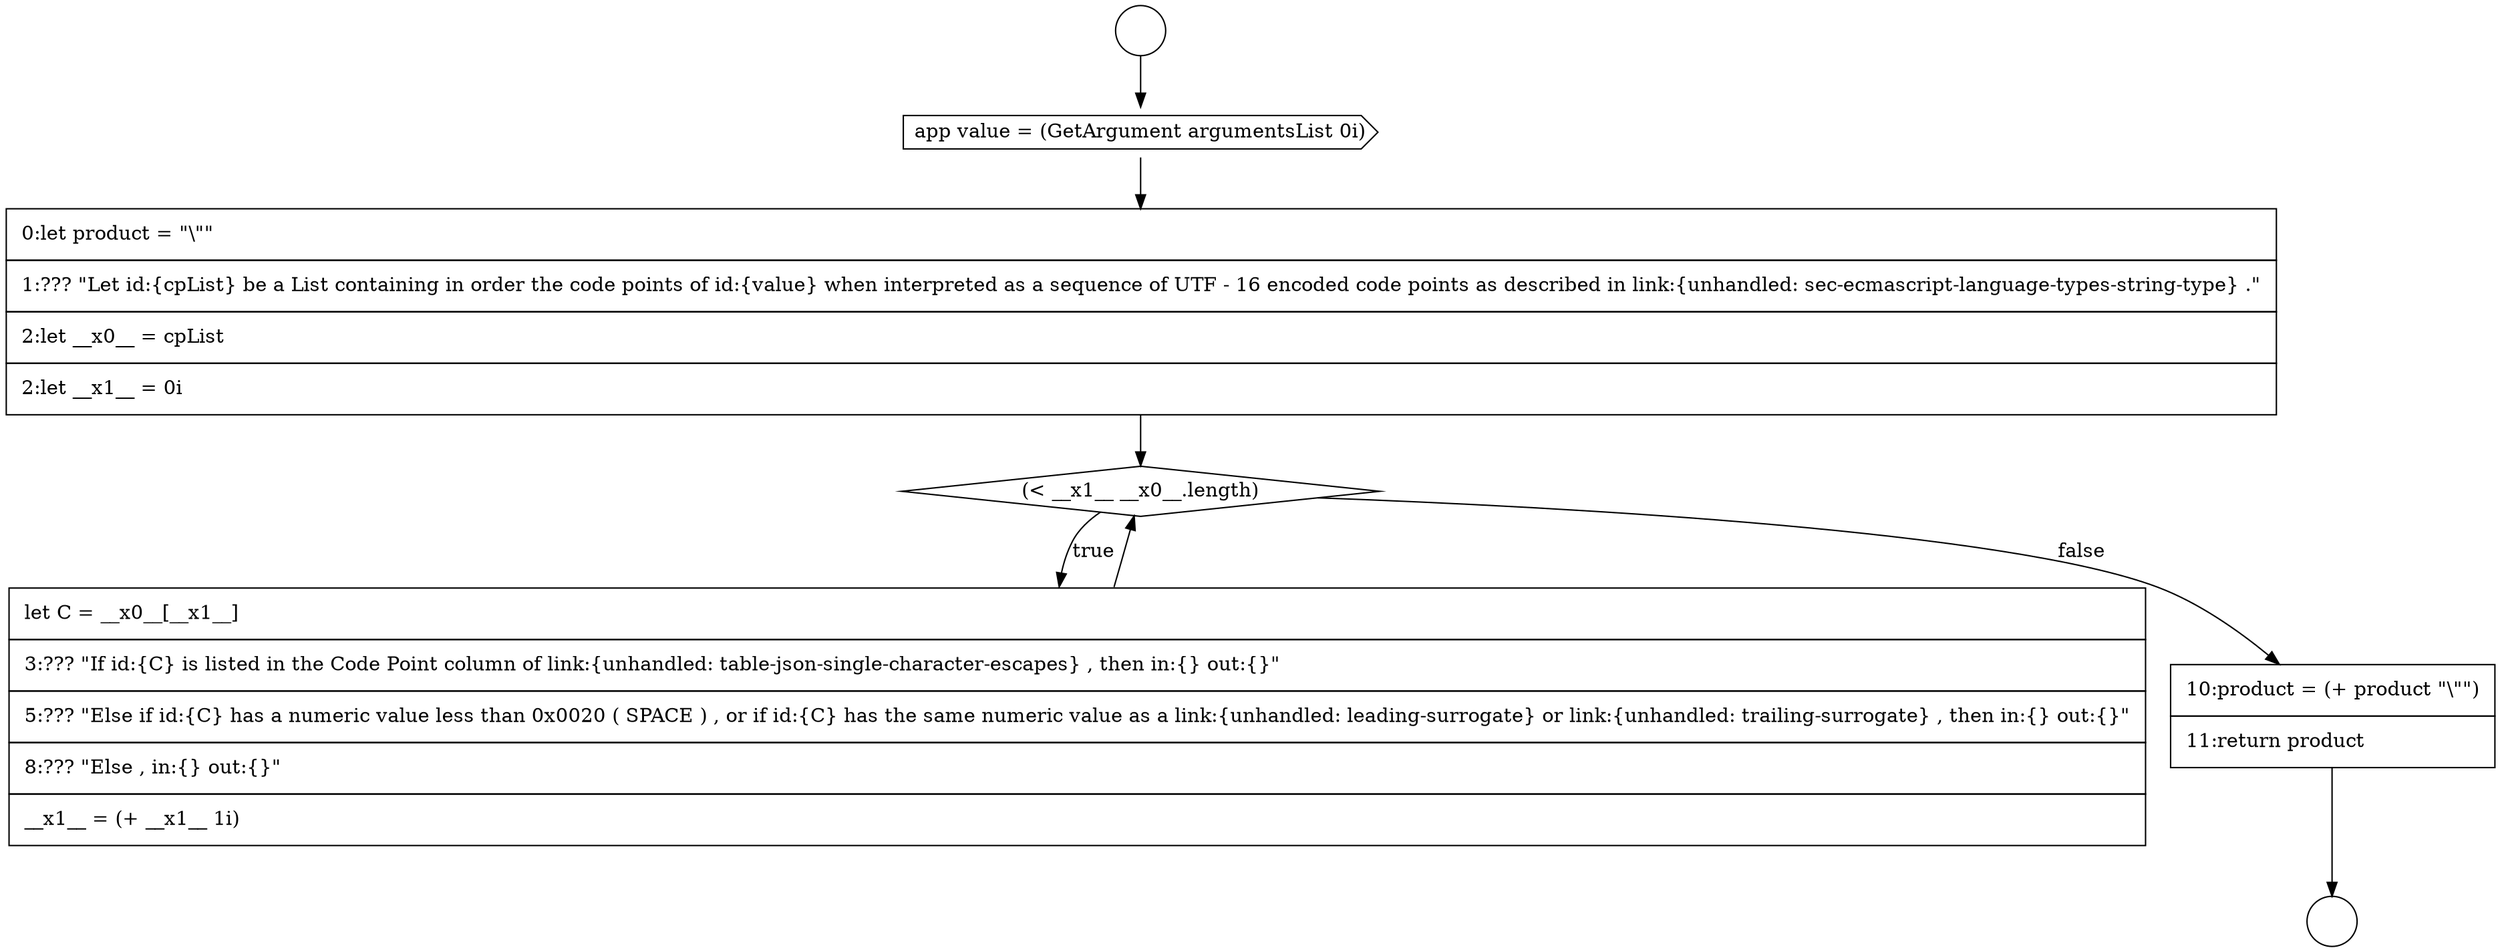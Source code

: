 digraph {
  node17072 [shape=circle label=" " color="black" fillcolor="white" style=filled]
  node17075 [shape=none, margin=0, label=<<font color="black">
    <table border="0" cellborder="1" cellspacing="0" cellpadding="10">
      <tr><td align="left">0:let product = &quot;\&quot;&quot;</td></tr>
      <tr><td align="left">1:??? &quot;Let id:{cpList} be a List containing in order the code points of id:{value} when interpreted as a sequence of UTF - 16 encoded code points as described in link:{unhandled: sec-ecmascript-language-types-string-type} .&quot;</td></tr>
      <tr><td align="left">2:let __x0__ = cpList</td></tr>
      <tr><td align="left">2:let __x1__ = 0i</td></tr>
    </table>
  </font>> color="black" fillcolor="white" style=filled]
  node17078 [shape=none, margin=0, label=<<font color="black">
    <table border="0" cellborder="1" cellspacing="0" cellpadding="10">
      <tr><td align="left">10:product = (+ product &quot;\&quot;&quot;)</td></tr>
      <tr><td align="left">11:return product</td></tr>
    </table>
  </font>> color="black" fillcolor="white" style=filled]
  node17074 [shape=cds, label=<<font color="black">app value = (GetArgument argumentsList 0i)</font>> color="black" fillcolor="white" style=filled]
  node17077 [shape=none, margin=0, label=<<font color="black">
    <table border="0" cellborder="1" cellspacing="0" cellpadding="10">
      <tr><td align="left">let C = __x0__[__x1__]</td></tr>
      <tr><td align="left">3:??? &quot;If id:{C} is listed in the Code Point column of link:{unhandled: table-json-single-character-escapes} , then in:{} out:{}&quot;</td></tr>
      <tr><td align="left">5:??? &quot;Else if id:{C} has a numeric value less than 0x0020 ( SPACE ) , or if id:{C} has the same numeric value as a link:{unhandled: leading-surrogate} or link:{unhandled: trailing-surrogate} , then in:{} out:{}&quot;</td></tr>
      <tr><td align="left">8:??? &quot;Else , in:{} out:{}&quot;</td></tr>
      <tr><td align="left">__x1__ = (+ __x1__ 1i)</td></tr>
    </table>
  </font>> color="black" fillcolor="white" style=filled]
  node17073 [shape=circle label=" " color="black" fillcolor="white" style=filled]
  node17076 [shape=diamond, label=<<font color="black">(&lt; __x1__ __x0__.length)</font>> color="black" fillcolor="white" style=filled]
  node17077 -> node17076 [ color="black"]
  node17074 -> node17075 [ color="black"]
  node17076 -> node17077 [label=<<font color="black">true</font>> color="black"]
  node17076 -> node17078 [label=<<font color="black">false</font>> color="black"]
  node17075 -> node17076 [ color="black"]
  node17072 -> node17074 [ color="black"]
  node17078 -> node17073 [ color="black"]
}
